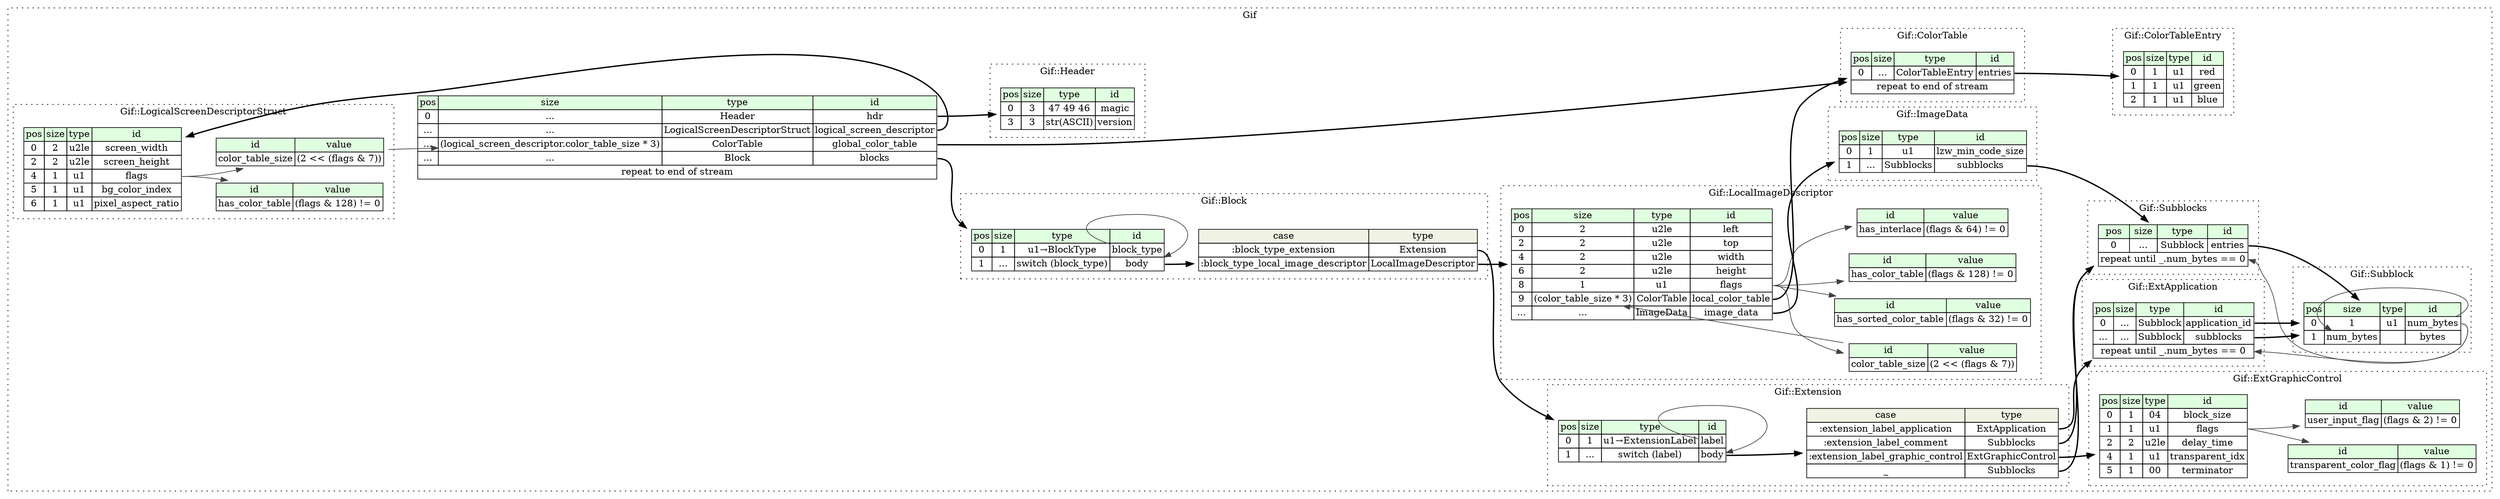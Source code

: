 digraph {
	rankdir=LR;
	node [shape=plaintext];
	subgraph cluster__gif {
		label="Gif";
		graph[style=dotted];

		gif__seq [label=<<TABLE BORDER="0" CELLBORDER="1" CELLSPACING="0">
			<TR><TD BGCOLOR="#E0FFE0">pos</TD><TD BGCOLOR="#E0FFE0">size</TD><TD BGCOLOR="#E0FFE0">type</TD><TD BGCOLOR="#E0FFE0">id</TD></TR>
			<TR><TD PORT="hdr_pos">0</TD><TD PORT="hdr_size">...</TD><TD>Header</TD><TD PORT="hdr_type">hdr</TD></TR>
			<TR><TD PORT="logical_screen_descriptor_pos">...</TD><TD PORT="logical_screen_descriptor_size">...</TD><TD>LogicalScreenDescriptorStruct</TD><TD PORT="logical_screen_descriptor_type">logical_screen_descriptor</TD></TR>
			<TR><TD PORT="global_color_table_pos">...</TD><TD PORT="global_color_table_size">(logical_screen_descriptor.color_table_size * 3)</TD><TD>ColorTable</TD><TD PORT="global_color_table_type">global_color_table</TD></TR>
			<TR><TD PORT="blocks_pos">...</TD><TD PORT="blocks_size">...</TD><TD>Block</TD><TD PORT="blocks_type">blocks</TD></TR>
			<TR><TD COLSPAN="4" PORT="blocks__repeat">repeat to end of stream</TD></TR>
		</TABLE>>];
		subgraph cluster__image_data {
			label="Gif::ImageData";
			graph[style=dotted];

			image_data__seq [label=<<TABLE BORDER="0" CELLBORDER="1" CELLSPACING="0">
				<TR><TD BGCOLOR="#E0FFE0">pos</TD><TD BGCOLOR="#E0FFE0">size</TD><TD BGCOLOR="#E0FFE0">type</TD><TD BGCOLOR="#E0FFE0">id</TD></TR>
				<TR><TD PORT="lzw_min_code_size_pos">0</TD><TD PORT="lzw_min_code_size_size">1</TD><TD>u1</TD><TD PORT="lzw_min_code_size_type">lzw_min_code_size</TD></TR>
				<TR><TD PORT="subblocks_pos">1</TD><TD PORT="subblocks_size">...</TD><TD>Subblocks</TD><TD PORT="subblocks_type">subblocks</TD></TR>
			</TABLE>>];
		}
		subgraph cluster__color_table_entry {
			label="Gif::ColorTableEntry";
			graph[style=dotted];

			color_table_entry__seq [label=<<TABLE BORDER="0" CELLBORDER="1" CELLSPACING="0">
				<TR><TD BGCOLOR="#E0FFE0">pos</TD><TD BGCOLOR="#E0FFE0">size</TD><TD BGCOLOR="#E0FFE0">type</TD><TD BGCOLOR="#E0FFE0">id</TD></TR>
				<TR><TD PORT="red_pos">0</TD><TD PORT="red_size">1</TD><TD>u1</TD><TD PORT="red_type">red</TD></TR>
				<TR><TD PORT="green_pos">1</TD><TD PORT="green_size">1</TD><TD>u1</TD><TD PORT="green_type">green</TD></TR>
				<TR><TD PORT="blue_pos">2</TD><TD PORT="blue_size">1</TD><TD>u1</TD><TD PORT="blue_type">blue</TD></TR>
			</TABLE>>];
		}
		subgraph cluster__logical_screen_descriptor_struct {
			label="Gif::LogicalScreenDescriptorStruct";
			graph[style=dotted];

			logical_screen_descriptor_struct__seq [label=<<TABLE BORDER="0" CELLBORDER="1" CELLSPACING="0">
				<TR><TD BGCOLOR="#E0FFE0">pos</TD><TD BGCOLOR="#E0FFE0">size</TD><TD BGCOLOR="#E0FFE0">type</TD><TD BGCOLOR="#E0FFE0">id</TD></TR>
				<TR><TD PORT="screen_width_pos">0</TD><TD PORT="screen_width_size">2</TD><TD>u2le</TD><TD PORT="screen_width_type">screen_width</TD></TR>
				<TR><TD PORT="screen_height_pos">2</TD><TD PORT="screen_height_size">2</TD><TD>u2le</TD><TD PORT="screen_height_type">screen_height</TD></TR>
				<TR><TD PORT="flags_pos">4</TD><TD PORT="flags_size">1</TD><TD>u1</TD><TD PORT="flags_type">flags</TD></TR>
				<TR><TD PORT="bg_color_index_pos">5</TD><TD PORT="bg_color_index_size">1</TD><TD>u1</TD><TD PORT="bg_color_index_type">bg_color_index</TD></TR>
				<TR><TD PORT="pixel_aspect_ratio_pos">6</TD><TD PORT="pixel_aspect_ratio_size">1</TD><TD>u1</TD><TD PORT="pixel_aspect_ratio_type">pixel_aspect_ratio</TD></TR>
			</TABLE>>];
			logical_screen_descriptor_struct__inst__has_color_table [label=<<TABLE BORDER="0" CELLBORDER="1" CELLSPACING="0">
				<TR><TD BGCOLOR="#E0FFE0">id</TD><TD BGCOLOR="#E0FFE0">value</TD></TR>
				<TR><TD>has_color_table</TD><TD>(flags &amp; 128) != 0</TD></TR>
			</TABLE>>];
			logical_screen_descriptor_struct__inst__color_table_size [label=<<TABLE BORDER="0" CELLBORDER="1" CELLSPACING="0">
				<TR><TD BGCOLOR="#E0FFE0">id</TD><TD BGCOLOR="#E0FFE0">value</TD></TR>
				<TR><TD>color_table_size</TD><TD>(2 &lt;&lt; (flags &amp; 7))</TD></TR>
			</TABLE>>];
		}
		subgraph cluster__local_image_descriptor {
			label="Gif::LocalImageDescriptor";
			graph[style=dotted];

			local_image_descriptor__seq [label=<<TABLE BORDER="0" CELLBORDER="1" CELLSPACING="0">
				<TR><TD BGCOLOR="#E0FFE0">pos</TD><TD BGCOLOR="#E0FFE0">size</TD><TD BGCOLOR="#E0FFE0">type</TD><TD BGCOLOR="#E0FFE0">id</TD></TR>
				<TR><TD PORT="left_pos">0</TD><TD PORT="left_size">2</TD><TD>u2le</TD><TD PORT="left_type">left</TD></TR>
				<TR><TD PORT="top_pos">2</TD><TD PORT="top_size">2</TD><TD>u2le</TD><TD PORT="top_type">top</TD></TR>
				<TR><TD PORT="width_pos">4</TD><TD PORT="width_size">2</TD><TD>u2le</TD><TD PORT="width_type">width</TD></TR>
				<TR><TD PORT="height_pos">6</TD><TD PORT="height_size">2</TD><TD>u2le</TD><TD PORT="height_type">height</TD></TR>
				<TR><TD PORT="flags_pos">8</TD><TD PORT="flags_size">1</TD><TD>u1</TD><TD PORT="flags_type">flags</TD></TR>
				<TR><TD PORT="local_color_table_pos">9</TD><TD PORT="local_color_table_size">(color_table_size * 3)</TD><TD>ColorTable</TD><TD PORT="local_color_table_type">local_color_table</TD></TR>
				<TR><TD PORT="image_data_pos">...</TD><TD PORT="image_data_size">...</TD><TD>ImageData</TD><TD PORT="image_data_type">image_data</TD></TR>
			</TABLE>>];
			local_image_descriptor__inst__has_color_table [label=<<TABLE BORDER="0" CELLBORDER="1" CELLSPACING="0">
				<TR><TD BGCOLOR="#E0FFE0">id</TD><TD BGCOLOR="#E0FFE0">value</TD></TR>
				<TR><TD>has_color_table</TD><TD>(flags &amp; 128) != 0</TD></TR>
			</TABLE>>];
			local_image_descriptor__inst__has_interlace [label=<<TABLE BORDER="0" CELLBORDER="1" CELLSPACING="0">
				<TR><TD BGCOLOR="#E0FFE0">id</TD><TD BGCOLOR="#E0FFE0">value</TD></TR>
				<TR><TD>has_interlace</TD><TD>(flags &amp; 64) != 0</TD></TR>
			</TABLE>>];
			local_image_descriptor__inst__has_sorted_color_table [label=<<TABLE BORDER="0" CELLBORDER="1" CELLSPACING="0">
				<TR><TD BGCOLOR="#E0FFE0">id</TD><TD BGCOLOR="#E0FFE0">value</TD></TR>
				<TR><TD>has_sorted_color_table</TD><TD>(flags &amp; 32) != 0</TD></TR>
			</TABLE>>];
			local_image_descriptor__inst__color_table_size [label=<<TABLE BORDER="0" CELLBORDER="1" CELLSPACING="0">
				<TR><TD BGCOLOR="#E0FFE0">id</TD><TD BGCOLOR="#E0FFE0">value</TD></TR>
				<TR><TD>color_table_size</TD><TD>(2 &lt;&lt; (flags &amp; 7))</TD></TR>
			</TABLE>>];
		}
		subgraph cluster__block {
			label="Gif::Block";
			graph[style=dotted];

			block__seq [label=<<TABLE BORDER="0" CELLBORDER="1" CELLSPACING="0">
				<TR><TD BGCOLOR="#E0FFE0">pos</TD><TD BGCOLOR="#E0FFE0">size</TD><TD BGCOLOR="#E0FFE0">type</TD><TD BGCOLOR="#E0FFE0">id</TD></TR>
				<TR><TD PORT="block_type_pos">0</TD><TD PORT="block_type_size">1</TD><TD>u1→BlockType</TD><TD PORT="block_type_type">block_type</TD></TR>
				<TR><TD PORT="body_pos">1</TD><TD PORT="body_size">...</TD><TD>switch (block_type)</TD><TD PORT="body_type">body</TD></TR>
			</TABLE>>];
block__seq_body_switch [label=<<TABLE BORDER="0" CELLBORDER="1" CELLSPACING="0">
	<TR><TD BGCOLOR="#F0F2E4">case</TD><TD BGCOLOR="#F0F2E4">type</TD></TR>
	<TR><TD>:block_type_extension</TD><TD PORT="case0">Extension</TD></TR>
	<TR><TD>:block_type_local_image_descriptor</TD><TD PORT="case1">LocalImageDescriptor</TD></TR>
</TABLE>>];
		}
		subgraph cluster__color_table {
			label="Gif::ColorTable";
			graph[style=dotted];

			color_table__seq [label=<<TABLE BORDER="0" CELLBORDER="1" CELLSPACING="0">
				<TR><TD BGCOLOR="#E0FFE0">pos</TD><TD BGCOLOR="#E0FFE0">size</TD><TD BGCOLOR="#E0FFE0">type</TD><TD BGCOLOR="#E0FFE0">id</TD></TR>
				<TR><TD PORT="entries_pos">0</TD><TD PORT="entries_size">...</TD><TD>ColorTableEntry</TD><TD PORT="entries_type">entries</TD></TR>
				<TR><TD COLSPAN="4" PORT="entries__repeat">repeat to end of stream</TD></TR>
			</TABLE>>];
		}
		subgraph cluster__header {
			label="Gif::Header";
			graph[style=dotted];

			header__seq [label=<<TABLE BORDER="0" CELLBORDER="1" CELLSPACING="0">
				<TR><TD BGCOLOR="#E0FFE0">pos</TD><TD BGCOLOR="#E0FFE0">size</TD><TD BGCOLOR="#E0FFE0">type</TD><TD BGCOLOR="#E0FFE0">id</TD></TR>
				<TR><TD PORT="magic_pos">0</TD><TD PORT="magic_size">3</TD><TD>47 49 46</TD><TD PORT="magic_type">magic</TD></TR>
				<TR><TD PORT="version_pos">3</TD><TD PORT="version_size">3</TD><TD>str(ASCII)</TD><TD PORT="version_type">version</TD></TR>
			</TABLE>>];
		}
		subgraph cluster__ext_graphic_control {
			label="Gif::ExtGraphicControl";
			graph[style=dotted];

			ext_graphic_control__seq [label=<<TABLE BORDER="0" CELLBORDER="1" CELLSPACING="0">
				<TR><TD BGCOLOR="#E0FFE0">pos</TD><TD BGCOLOR="#E0FFE0">size</TD><TD BGCOLOR="#E0FFE0">type</TD><TD BGCOLOR="#E0FFE0">id</TD></TR>
				<TR><TD PORT="block_size_pos">0</TD><TD PORT="block_size_size">1</TD><TD>04</TD><TD PORT="block_size_type">block_size</TD></TR>
				<TR><TD PORT="flags_pos">1</TD><TD PORT="flags_size">1</TD><TD>u1</TD><TD PORT="flags_type">flags</TD></TR>
				<TR><TD PORT="delay_time_pos">2</TD><TD PORT="delay_time_size">2</TD><TD>u2le</TD><TD PORT="delay_time_type">delay_time</TD></TR>
				<TR><TD PORT="transparent_idx_pos">4</TD><TD PORT="transparent_idx_size">1</TD><TD>u1</TD><TD PORT="transparent_idx_type">transparent_idx</TD></TR>
				<TR><TD PORT="terminator_pos">5</TD><TD PORT="terminator_size">1</TD><TD>00</TD><TD PORT="terminator_type">terminator</TD></TR>
			</TABLE>>];
			ext_graphic_control__inst__transparent_color_flag [label=<<TABLE BORDER="0" CELLBORDER="1" CELLSPACING="0">
				<TR><TD BGCOLOR="#E0FFE0">id</TD><TD BGCOLOR="#E0FFE0">value</TD></TR>
				<TR><TD>transparent_color_flag</TD><TD>(flags &amp; 1) != 0</TD></TR>
			</TABLE>>];
			ext_graphic_control__inst__user_input_flag [label=<<TABLE BORDER="0" CELLBORDER="1" CELLSPACING="0">
				<TR><TD BGCOLOR="#E0FFE0">id</TD><TD BGCOLOR="#E0FFE0">value</TD></TR>
				<TR><TD>user_input_flag</TD><TD>(flags &amp; 2) != 0</TD></TR>
			</TABLE>>];
		}
		subgraph cluster__subblock {
			label="Gif::Subblock";
			graph[style=dotted];

			subblock__seq [label=<<TABLE BORDER="0" CELLBORDER="1" CELLSPACING="0">
				<TR><TD BGCOLOR="#E0FFE0">pos</TD><TD BGCOLOR="#E0FFE0">size</TD><TD BGCOLOR="#E0FFE0">type</TD><TD BGCOLOR="#E0FFE0">id</TD></TR>
				<TR><TD PORT="num_bytes_pos">0</TD><TD PORT="num_bytes_size">1</TD><TD>u1</TD><TD PORT="num_bytes_type">num_bytes</TD></TR>
				<TR><TD PORT="bytes_pos">1</TD><TD PORT="bytes_size">num_bytes</TD><TD></TD><TD PORT="bytes_type">bytes</TD></TR>
			</TABLE>>];
		}
		subgraph cluster__ext_application {
			label="Gif::ExtApplication";
			graph[style=dotted];

			ext_application__seq [label=<<TABLE BORDER="0" CELLBORDER="1" CELLSPACING="0">
				<TR><TD BGCOLOR="#E0FFE0">pos</TD><TD BGCOLOR="#E0FFE0">size</TD><TD BGCOLOR="#E0FFE0">type</TD><TD BGCOLOR="#E0FFE0">id</TD></TR>
				<TR><TD PORT="application_id_pos">0</TD><TD PORT="application_id_size">...</TD><TD>Subblock</TD><TD PORT="application_id_type">application_id</TD></TR>
				<TR><TD PORT="subblocks_pos">...</TD><TD PORT="subblocks_size">...</TD><TD>Subblock</TD><TD PORT="subblocks_type">subblocks</TD></TR>
				<TR><TD COLSPAN="4" PORT="subblocks__repeat">repeat until _.num_bytes == 0</TD></TR>
			</TABLE>>];
		}
		subgraph cluster__subblocks {
			label="Gif::Subblocks";
			graph[style=dotted];

			subblocks__seq [label=<<TABLE BORDER="0" CELLBORDER="1" CELLSPACING="0">
				<TR><TD BGCOLOR="#E0FFE0">pos</TD><TD BGCOLOR="#E0FFE0">size</TD><TD BGCOLOR="#E0FFE0">type</TD><TD BGCOLOR="#E0FFE0">id</TD></TR>
				<TR><TD PORT="entries_pos">0</TD><TD PORT="entries_size">...</TD><TD>Subblock</TD><TD PORT="entries_type">entries</TD></TR>
				<TR><TD COLSPAN="4" PORT="entries__repeat">repeat until _.num_bytes == 0</TD></TR>
			</TABLE>>];
		}
		subgraph cluster__extension {
			label="Gif::Extension";
			graph[style=dotted];

			extension__seq [label=<<TABLE BORDER="0" CELLBORDER="1" CELLSPACING="0">
				<TR><TD BGCOLOR="#E0FFE0">pos</TD><TD BGCOLOR="#E0FFE0">size</TD><TD BGCOLOR="#E0FFE0">type</TD><TD BGCOLOR="#E0FFE0">id</TD></TR>
				<TR><TD PORT="label_pos">0</TD><TD PORT="label_size">1</TD><TD>u1→ExtensionLabel</TD><TD PORT="label_type">label</TD></TR>
				<TR><TD PORT="body_pos">1</TD><TD PORT="body_size">...</TD><TD>switch (label)</TD><TD PORT="body_type">body</TD></TR>
			</TABLE>>];
extension__seq_body_switch [label=<<TABLE BORDER="0" CELLBORDER="1" CELLSPACING="0">
	<TR><TD BGCOLOR="#F0F2E4">case</TD><TD BGCOLOR="#F0F2E4">type</TD></TR>
	<TR><TD>:extension_label_application</TD><TD PORT="case0">ExtApplication</TD></TR>
	<TR><TD>:extension_label_comment</TD><TD PORT="case1">Subblocks</TD></TR>
	<TR><TD>:extension_label_graphic_control</TD><TD PORT="case2">ExtGraphicControl</TD></TR>
	<TR><TD>_</TD><TD PORT="case3">Subblocks</TD></TR>
</TABLE>>];
		}
	}
	gif__seq:hdr_type -> header__seq [style=bold];
	gif__seq:logical_screen_descriptor_type -> logical_screen_descriptor_struct__seq [style=bold];
	logical_screen_descriptor_struct__inst__color_table_size:color_table_size_type -> gif__seq:global_color_table_size [color="#404040"];
	gif__seq:global_color_table_type -> color_table__seq [style=bold];
	gif__seq:blocks_type -> block__seq [style=bold];
	image_data__seq:subblocks_type -> subblocks__seq [style=bold];
	logical_screen_descriptor_struct__seq:flags_type -> logical_screen_descriptor_struct__inst__has_color_table [color="#404040"];
	logical_screen_descriptor_struct__seq:flags_type -> logical_screen_descriptor_struct__inst__color_table_size [color="#404040"];
	local_image_descriptor__inst__color_table_size:color_table_size_type -> local_image_descriptor__seq:local_color_table_size [color="#404040"];
	local_image_descriptor__seq:local_color_table_type -> color_table__seq [style=bold];
	local_image_descriptor__seq:image_data_type -> image_data__seq [style=bold];
	local_image_descriptor__seq:flags_type -> local_image_descriptor__inst__has_color_table [color="#404040"];
	local_image_descriptor__seq:flags_type -> local_image_descriptor__inst__has_interlace [color="#404040"];
	local_image_descriptor__seq:flags_type -> local_image_descriptor__inst__has_sorted_color_table [color="#404040"];
	local_image_descriptor__seq:flags_type -> local_image_descriptor__inst__color_table_size [color="#404040"];
	block__seq:body_type -> block__seq_body_switch [style=bold];
	block__seq_body_switch:case0 -> extension__seq [style=bold];
	block__seq_body_switch:case1 -> local_image_descriptor__seq [style=bold];
	block__seq:block_type_type -> block__seq:body_type [color="#404040"];
	color_table__seq:entries_type -> color_table_entry__seq [style=bold];
	ext_graphic_control__seq:flags_type -> ext_graphic_control__inst__transparent_color_flag [color="#404040"];
	ext_graphic_control__seq:flags_type -> ext_graphic_control__inst__user_input_flag [color="#404040"];
	subblock__seq:num_bytes_type -> subblock__seq:bytes_size [color="#404040"];
	ext_application__seq:application_id_type -> subblock__seq [style=bold];
	ext_application__seq:subblocks_type -> subblock__seq [style=bold];
	subblock__seq:num_bytes_type -> ext_application__seq:subblocks__repeat [color="#404040"];
	subblocks__seq:entries_type -> subblock__seq [style=bold];
	subblock__seq:num_bytes_type -> subblocks__seq:entries__repeat [color="#404040"];
	extension__seq:body_type -> extension__seq_body_switch [style=bold];
	extension__seq_body_switch:case0 -> ext_application__seq [style=bold];
	extension__seq_body_switch:case1 -> subblocks__seq [style=bold];
	extension__seq_body_switch:case2 -> ext_graphic_control__seq [style=bold];
	extension__seq_body_switch:case3 -> subblocks__seq [style=bold];
	extension__seq:label_type -> extension__seq:body_type [color="#404040"];
}
